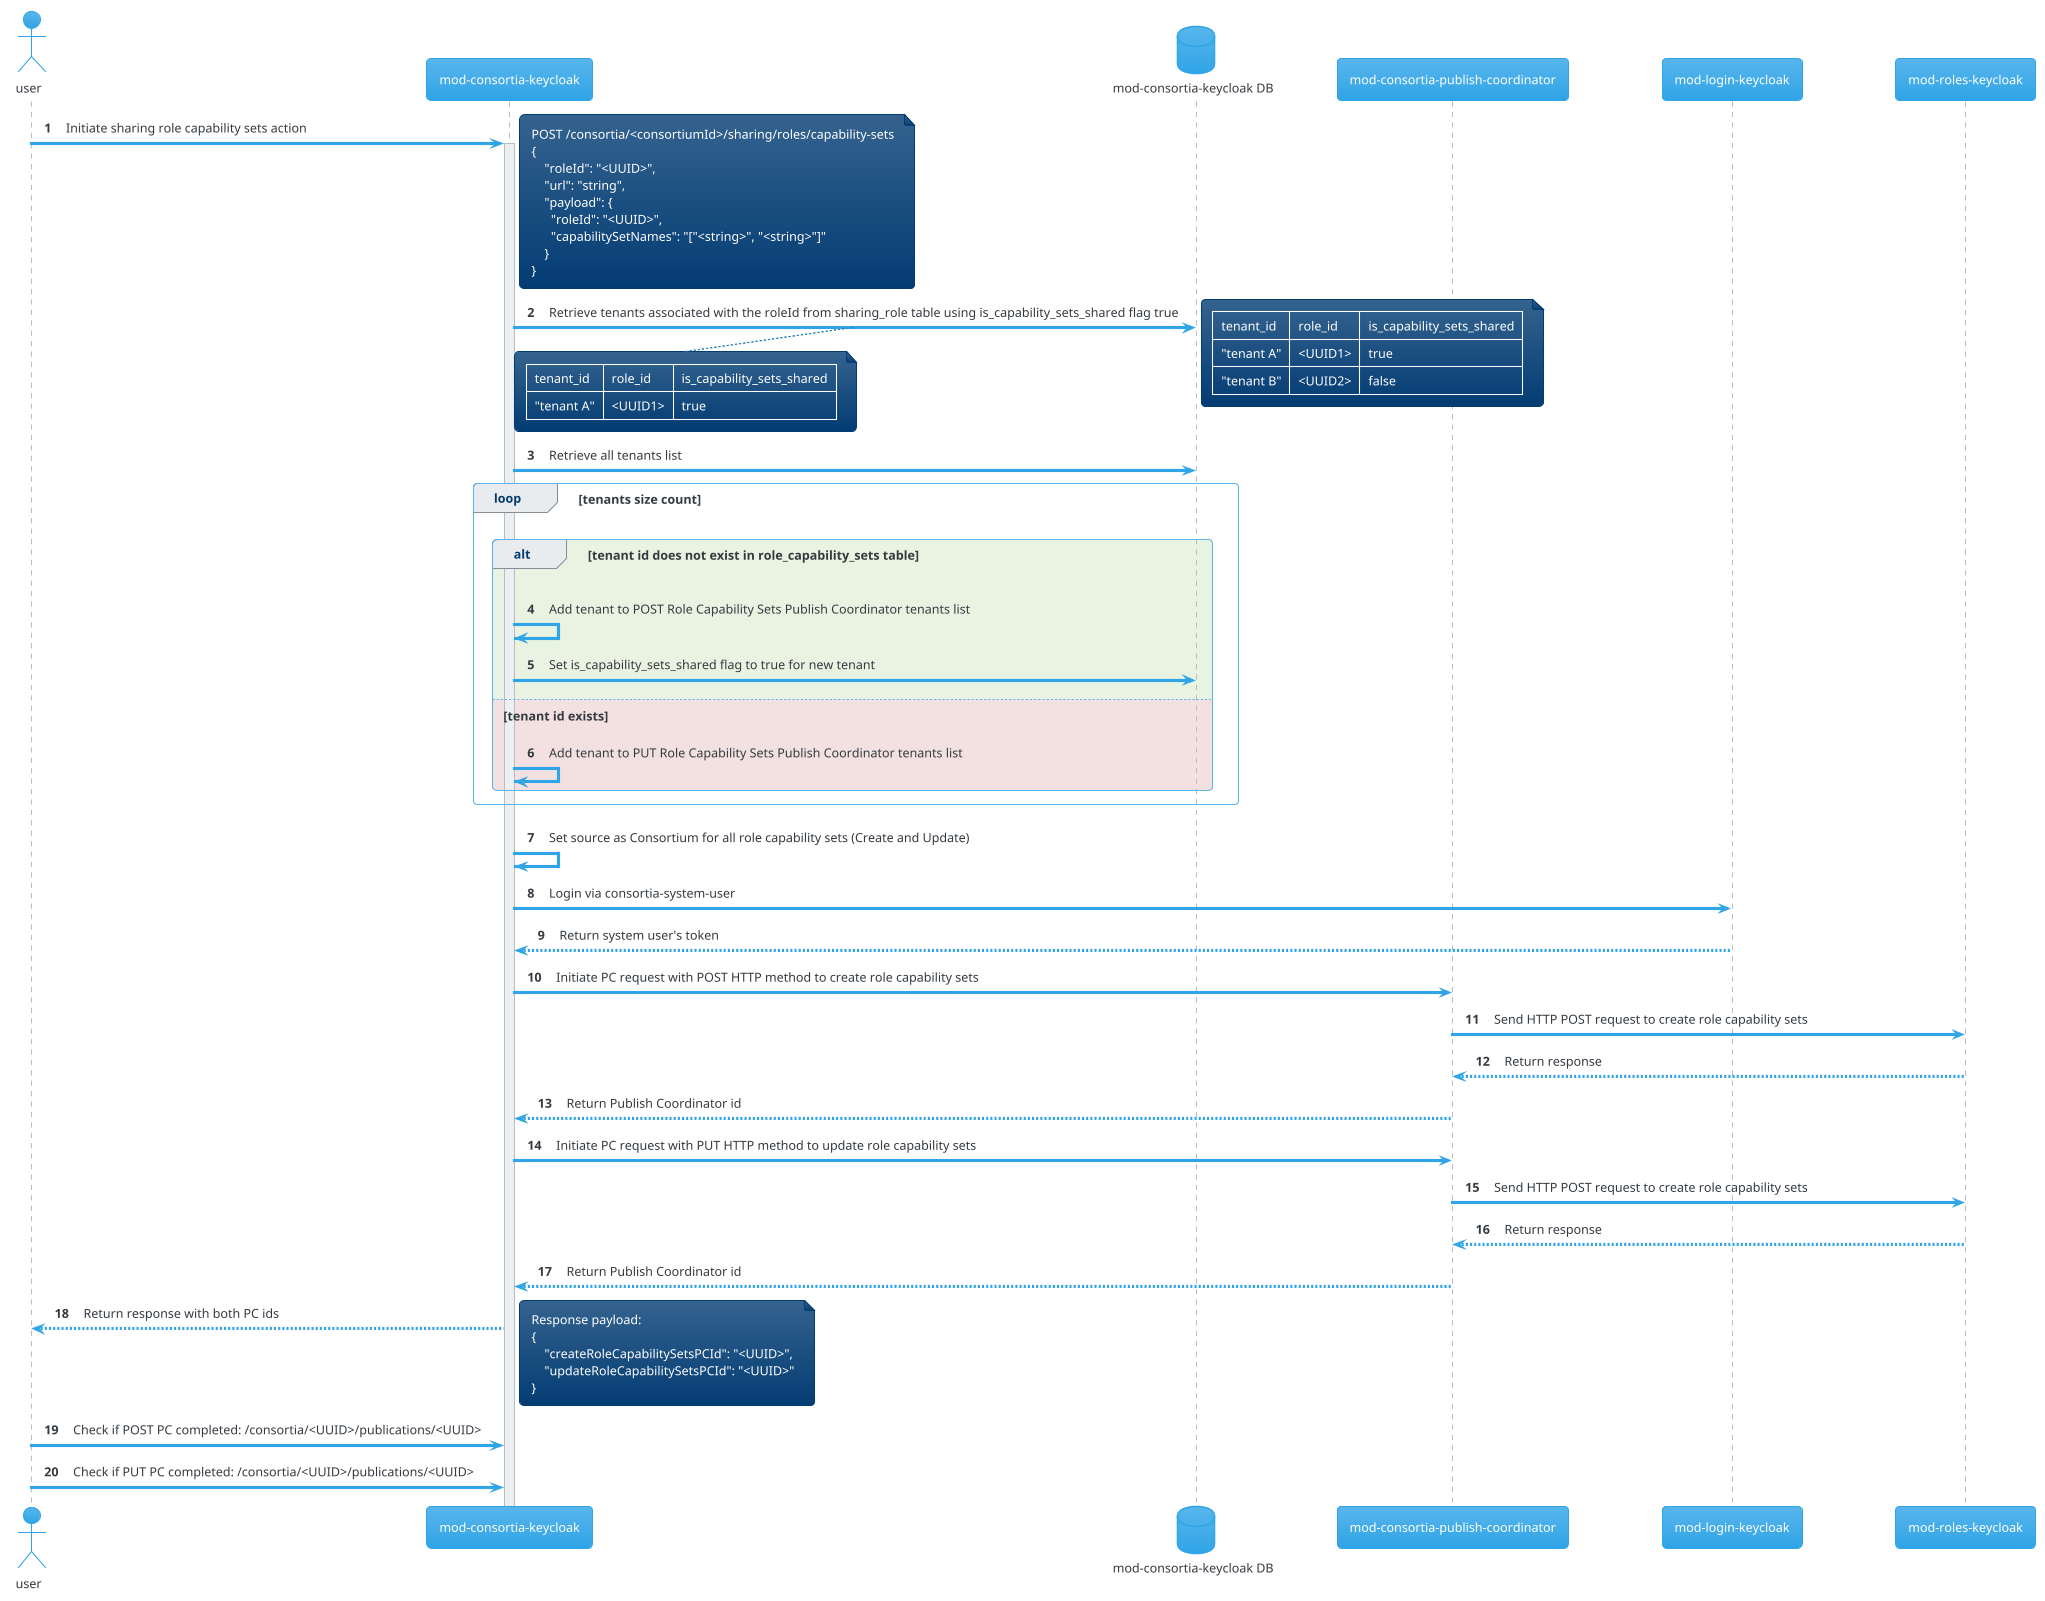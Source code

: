 @startuml

!pragma teoz true
!theme cerulean

autonumber

actor "user" as user

participant "mod-consortia-keycloak" as mck
database "mod-consortia-keycloak DB" as mck_db
participant "mod-consortia-publish-coordinator" as mc_pc
participant "mod-login-keycloak" as ml
participant "mod-roles-keycloak" as mrk

user -> mck: Initiate sharing role capability sets action
note right
POST /consortia/<consortiumId>/sharing/roles/capability-sets
{
    "roleId": "<UUID>",
    "url": "string",
    "payload": {
      "roleId": "<UUID>",
      "capabilitySetNames": "["<string>", "<string>"]"
    }
}
end note
activate mck

mck -> mck_db: Retrieve tenants associated with the roleId from sharing_role table using is_capability_sets_shared flag true
note bottom
| tenant_id | role_id | is_capability_sets_shared |
| "tenant A" | <UUID1> | true |
end note
note right
| tenant_id | role_id | is_capability_sets_shared |
| "tenant A" | <UUID1> | true |
| "tenant B" | <UUID2> | false |
end note
mck -> mck_db: Retrieve all tenants list

loop tenants size count
    alt #E8F3E1 tenant id does not exist in role_capability_sets table
        mck -> mck: Add tenant to POST Role Capability Sets Publish Coordinator tenants list
        mck -> mck_db: Set is_capability_sets_shared flag to true for new tenant
    else #F3E1E2 tenant id exists
        mck -> mck: Add tenant to PUT Role Capability Sets Publish Coordinator tenants list
    end
end

mck -> mck: Set source as Consortium for all role capability sets (Create and Update)

mck -> ml: Login via consortia-system-user
ml --> mck: Return system user's token

mck -> mc_pc: Initiate PC request with POST HTTP method to create role capability sets
mc_pc -> mrk: Send HTTP POST request to create role capability sets
mrk --> mc_pc: Return response
mc_pc --> mck: Return Publish Coordinator id

mck -> mc_pc: Initiate PC request with PUT HTTP method to update role capability sets
mc_pc -> mrk: Send HTTP POST request to create role capability sets
mrk --> mc_pc: Return response
mc_pc --> mck: Return Publish Coordinator id

mck --> user: Return response with both PC ids
note right
Response payload:
{
    "createRoleCapabilitySetsPCId": "<UUID>",
    "updateRoleCapabilitySetsPCId": "<UUID>"
}
end note

user -> mck: Check if POST PC completed: /consortia/<UUID>/publications/<UUID>
user -> mck: Check if PUT PC completed: /consortia/<UUID>/publications/<UUID>

@enduml

